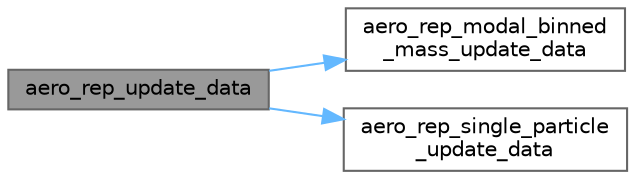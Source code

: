 digraph "aero_rep_update_data"
{
 // LATEX_PDF_SIZE
  bgcolor="transparent";
  edge [fontname=Helvetica,fontsize=10,labelfontname=Helvetica,labelfontsize=10];
  node [fontname=Helvetica,fontsize=10,shape=box,height=0.2,width=0.4];
  rankdir="LR";
  Node1 [label="aero_rep_update_data",height=0.2,width=0.4,color="gray40", fillcolor="grey60", style="filled", fontcolor="black",tooltip="Update aerosol representation data."];
  Node1 -> Node2 [color="steelblue1",style="solid"];
  Node2 [label="aero_rep_modal_binned\l_mass_update_data",height=0.2,width=0.4,color="grey40", fillcolor="white", style="filled",URL="$aero__rep__modal__binned__mass_8c.html#a1af186a816b0a6be0f3ee39f126351f1",tooltip="Update the aerosol representation data."];
  Node1 -> Node3 [color="steelblue1",style="solid"];
  Node3 [label="aero_rep_single_particle\l_update_data",height=0.2,width=0.4,color="grey40", fillcolor="white", style="filled",URL="$aero__rep__single__particle_8c.html#abe4da510bed46cee8a75f90917764311",tooltip="Update aerosol representation data."];
}
